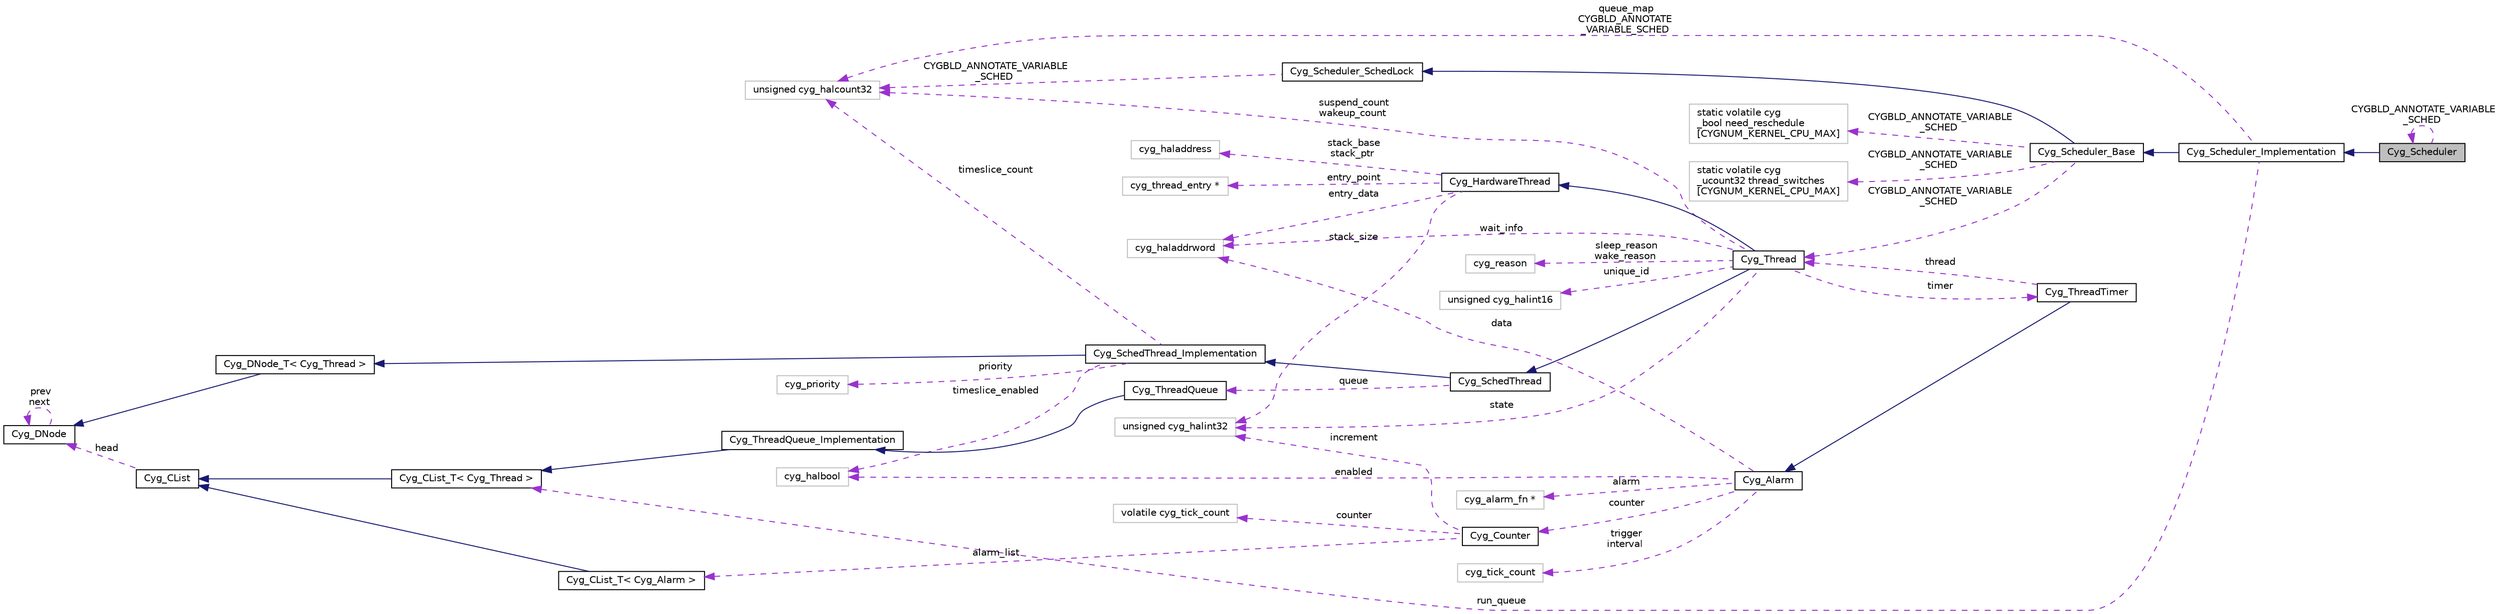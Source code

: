 digraph "Cyg_Scheduler"
{
  edge [fontname="Helvetica",fontsize="10",labelfontname="Helvetica",labelfontsize="10"];
  node [fontname="Helvetica",fontsize="10",shape=record];
  rankdir="LR";
  Node1 [label="Cyg_Scheduler",height=0.2,width=0.4,color="black", fillcolor="grey75", style="filled" fontcolor="black"];
  Node2 -> Node1 [dir="back",color="midnightblue",fontsize="10",style="solid",fontname="Helvetica"];
  Node2 [label="Cyg_Scheduler_Implementation",height=0.2,width=0.4,color="black", fillcolor="white", style="filled",URL="$class_cyg___scheduler___implementation.html"];
  Node3 -> Node2 [dir="back",color="midnightblue",fontsize="10",style="solid",fontname="Helvetica"];
  Node3 [label="Cyg_Scheduler_Base",height=0.2,width=0.4,color="black", fillcolor="white", style="filled",URL="$class_cyg___scheduler___base.html"];
  Node4 -> Node3 [dir="back",color="midnightblue",fontsize="10",style="solid",fontname="Helvetica"];
  Node4 [label="Cyg_Scheduler_SchedLock",height=0.2,width=0.4,color="black", fillcolor="white", style="filled",URL="$class_cyg___scheduler___sched_lock.html"];
  Node5 -> Node4 [dir="back",color="darkorchid3",fontsize="10",style="dashed",label=" CYGBLD_ANNOTATE_VARIABLE\l_SCHED" ,fontname="Helvetica"];
  Node5 [label="unsigned cyg_halcount32",height=0.2,width=0.4,color="grey75", fillcolor="white", style="filled"];
  Node6 -> Node3 [dir="back",color="darkorchid3",fontsize="10",style="dashed",label=" CYGBLD_ANNOTATE_VARIABLE\l_SCHED" ,fontname="Helvetica"];
  Node6 [label="static volatile cyg\l_bool need_reschedule\l[CYGNUM_KERNEL_CPU_MAX]",height=0.2,width=0.4,color="grey75", fillcolor="white", style="filled"];
  Node7 -> Node3 [dir="back",color="darkorchid3",fontsize="10",style="dashed",label=" CYGBLD_ANNOTATE_VARIABLE\l_SCHED" ,fontname="Helvetica"];
  Node7 [label="static volatile cyg\l_ucount32 thread_switches\l[CYGNUM_KERNEL_CPU_MAX]",height=0.2,width=0.4,color="grey75", fillcolor="white", style="filled"];
  Node8 -> Node3 [dir="back",color="darkorchid3",fontsize="10",style="dashed",label=" CYGBLD_ANNOTATE_VARIABLE\l_SCHED" ,fontname="Helvetica"];
  Node8 [label="Cyg_Thread",height=0.2,width=0.4,color="black", fillcolor="white", style="filled",URL="$class_cyg___thread.html"];
  Node9 -> Node8 [dir="back",color="midnightblue",fontsize="10",style="solid",fontname="Helvetica"];
  Node9 [label="Cyg_HardwareThread",height=0.2,width=0.4,color="black", fillcolor="white", style="filled",URL="$class_cyg___hardware_thread.html"];
  Node10 -> Node9 [dir="back",color="darkorchid3",fontsize="10",style="dashed",label=" entry_point" ,fontname="Helvetica"];
  Node10 [label="cyg_thread_entry *",height=0.2,width=0.4,color="grey75", fillcolor="white", style="filled"];
  Node11 -> Node9 [dir="back",color="darkorchid3",fontsize="10",style="dashed",label=" entry_data" ,fontname="Helvetica"];
  Node11 [label="cyg_haladdrword",height=0.2,width=0.4,color="grey75", fillcolor="white", style="filled"];
  Node12 -> Node9 [dir="back",color="darkorchid3",fontsize="10",style="dashed",label=" stack_size" ,fontname="Helvetica"];
  Node12 [label="unsigned cyg_halint32",height=0.2,width=0.4,color="grey75", fillcolor="white", style="filled"];
  Node13 -> Node9 [dir="back",color="darkorchid3",fontsize="10",style="dashed",label=" stack_base\nstack_ptr" ,fontname="Helvetica"];
  Node13 [label="cyg_haladdress",height=0.2,width=0.4,color="grey75", fillcolor="white", style="filled"];
  Node14 -> Node8 [dir="back",color="midnightblue",fontsize="10",style="solid",fontname="Helvetica"];
  Node14 [label="Cyg_SchedThread",height=0.2,width=0.4,color="black", fillcolor="white", style="filled",URL="$class_cyg___sched_thread.html"];
  Node15 -> Node14 [dir="back",color="midnightblue",fontsize="10",style="solid",fontname="Helvetica"];
  Node15 [label="Cyg_SchedThread_Implementation",height=0.2,width=0.4,color="black", fillcolor="white", style="filled",URL="$class_cyg___sched_thread___implementation.html"];
  Node16 -> Node15 [dir="back",color="midnightblue",fontsize="10",style="solid",fontname="Helvetica"];
  Node16 [label="Cyg_DNode_T\< Cyg_Thread \>",height=0.2,width=0.4,color="black", fillcolor="white", style="filled",URL="$class_cyg___d_node___t.html"];
  Node17 -> Node16 [dir="back",color="midnightblue",fontsize="10",style="solid",fontname="Helvetica"];
  Node17 [label="Cyg_DNode",height=0.2,width=0.4,color="black", fillcolor="white", style="filled",URL="$class_cyg___d_node.html"];
  Node17 -> Node17 [dir="back",color="darkorchid3",fontsize="10",style="dashed",label=" prev\nnext" ,fontname="Helvetica"];
  Node5 -> Node15 [dir="back",color="darkorchid3",fontsize="10",style="dashed",label=" timeslice_count" ,fontname="Helvetica"];
  Node18 -> Node15 [dir="back",color="darkorchid3",fontsize="10",style="dashed",label=" priority" ,fontname="Helvetica"];
  Node18 [label="cyg_priority",height=0.2,width=0.4,color="grey75", fillcolor="white", style="filled"];
  Node19 -> Node15 [dir="back",color="darkorchid3",fontsize="10",style="dashed",label=" timeslice_enabled" ,fontname="Helvetica"];
  Node19 [label="cyg_halbool",height=0.2,width=0.4,color="grey75", fillcolor="white", style="filled"];
  Node20 -> Node14 [dir="back",color="darkorchid3",fontsize="10",style="dashed",label=" queue" ,fontname="Helvetica"];
  Node20 [label="Cyg_ThreadQueue",height=0.2,width=0.4,color="black", fillcolor="white", style="filled",URL="$class_cyg___thread_queue.html"];
  Node21 -> Node20 [dir="back",color="midnightblue",fontsize="10",style="solid",fontname="Helvetica"];
  Node21 [label="Cyg_ThreadQueue_Implementation",height=0.2,width=0.4,color="black", fillcolor="white", style="filled",URL="$class_cyg___thread_queue___implementation.html"];
  Node22 -> Node21 [dir="back",color="midnightblue",fontsize="10",style="solid",fontname="Helvetica"];
  Node22 [label="Cyg_CList_T\< Cyg_Thread \>",height=0.2,width=0.4,color="black", fillcolor="white", style="filled",URL="$class_cyg___c_list___t.html"];
  Node23 -> Node22 [dir="back",color="midnightblue",fontsize="10",style="solid",fontname="Helvetica"];
  Node23 [label="Cyg_CList",height=0.2,width=0.4,color="black", fillcolor="white", style="filled",URL="$class_cyg___c_list.html"];
  Node17 -> Node23 [dir="back",color="darkorchid3",fontsize="10",style="dashed",label=" head" ,fontname="Helvetica"];
  Node11 -> Node8 [dir="back",color="darkorchid3",fontsize="10",style="dashed",label=" wait_info" ,fontname="Helvetica"];
  Node24 -> Node8 [dir="back",color="darkorchid3",fontsize="10",style="dashed",label=" timer" ,fontname="Helvetica"];
  Node24 [label="Cyg_ThreadTimer",height=0.2,width=0.4,color="black", fillcolor="white", style="filled",URL="$class_cyg___thread_timer.html"];
  Node25 -> Node24 [dir="back",color="midnightblue",fontsize="10",style="solid",fontname="Helvetica"];
  Node25 [label="Cyg_Alarm",height=0.2,width=0.4,color="black", fillcolor="white", style="filled",URL="$class_cyg___alarm.html"];
  Node26 -> Node25 [dir="back",color="darkorchid3",fontsize="10",style="dashed",label=" alarm" ,fontname="Helvetica"];
  Node26 [label="cyg_alarm_fn *",height=0.2,width=0.4,color="grey75", fillcolor="white", style="filled"];
  Node11 -> Node25 [dir="back",color="darkorchid3",fontsize="10",style="dashed",label=" data" ,fontname="Helvetica"];
  Node27 -> Node25 [dir="back",color="darkorchid3",fontsize="10",style="dashed",label=" trigger\ninterval" ,fontname="Helvetica"];
  Node27 [label="cyg_tick_count",height=0.2,width=0.4,color="grey75", fillcolor="white", style="filled"];
  Node28 -> Node25 [dir="back",color="darkorchid3",fontsize="10",style="dashed",label=" counter" ,fontname="Helvetica"];
  Node28 [label="Cyg_Counter",height=0.2,width=0.4,color="black", fillcolor="white", style="filled",URL="$class_cyg___counter.html"];
  Node29 -> Node28 [dir="back",color="darkorchid3",fontsize="10",style="dashed",label=" counter" ,fontname="Helvetica"];
  Node29 [label="volatile cyg_tick_count",height=0.2,width=0.4,color="grey75", fillcolor="white", style="filled"];
  Node12 -> Node28 [dir="back",color="darkorchid3",fontsize="10",style="dashed",label=" increment" ,fontname="Helvetica"];
  Node30 -> Node28 [dir="back",color="darkorchid3",fontsize="10",style="dashed",label=" alarm_list" ,fontname="Helvetica"];
  Node30 [label="Cyg_CList_T\< Cyg_Alarm \>",height=0.2,width=0.4,color="black", fillcolor="white", style="filled",URL="$class_cyg___c_list___t.html"];
  Node23 -> Node30 [dir="back",color="midnightblue",fontsize="10",style="solid",fontname="Helvetica"];
  Node19 -> Node25 [dir="back",color="darkorchid3",fontsize="10",style="dashed",label=" enabled" ,fontname="Helvetica"];
  Node8 -> Node24 [dir="back",color="darkorchid3",fontsize="10",style="dashed",label=" thread" ,fontname="Helvetica"];
  Node31 -> Node8 [dir="back",color="darkorchid3",fontsize="10",style="dashed",label=" sleep_reason\nwake_reason" ,fontname="Helvetica"];
  Node31 [label="cyg_reason",height=0.2,width=0.4,color="grey75", fillcolor="white", style="filled"];
  Node5 -> Node8 [dir="back",color="darkorchid3",fontsize="10",style="dashed",label=" suspend_count\nwakeup_count" ,fontname="Helvetica"];
  Node12 -> Node8 [dir="back",color="darkorchid3",fontsize="10",style="dashed",label=" state" ,fontname="Helvetica"];
  Node32 -> Node8 [dir="back",color="darkorchid3",fontsize="10",style="dashed",label=" unique_id" ,fontname="Helvetica"];
  Node32 [label="unsigned cyg_halint16",height=0.2,width=0.4,color="grey75", fillcolor="white", style="filled"];
  Node5 -> Node2 [dir="back",color="darkorchid3",fontsize="10",style="dashed",label=" queue_map\nCYGBLD_ANNOTATE\l_VARIABLE_SCHED" ,fontname="Helvetica"];
  Node22 -> Node2 [dir="back",color="darkorchid3",fontsize="10",style="dashed",label=" run_queue" ,fontname="Helvetica"];
  Node1 -> Node1 [dir="back",color="darkorchid3",fontsize="10",style="dashed",label=" CYGBLD_ANNOTATE_VARIABLE\l_SCHED" ,fontname="Helvetica"];
}

